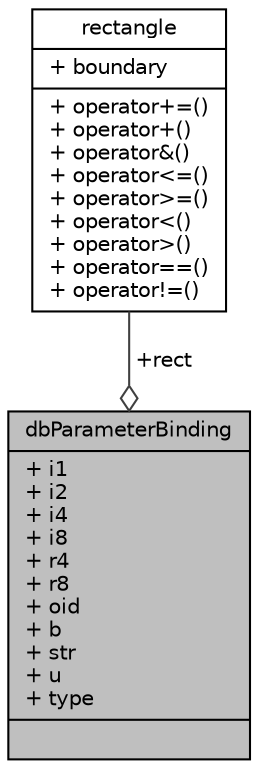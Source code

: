 digraph "dbParameterBinding"
{
 // INTERACTIVE_SVG=YES
 // LATEX_PDF_SIZE
  edge [fontname="Helvetica",fontsize="10",labelfontname="Helvetica",labelfontsize="10"];
  node [fontname="Helvetica",fontsize="10",shape=record];
  Node1 [label="{dbParameterBinding\n|+ i1\l+ i2\l+ i4\l+ i8\l+ r4\l+ r8\l+ oid\l+ b\l+ str\l+ u\l+ type\l|}",height=0.2,width=0.4,color="black", fillcolor="grey75", style="filled", fontcolor="black",tooltip=" "];
  Node2 -> Node1 [color="grey25",fontsize="10",style="solid",label=" +rect" ,arrowhead="odiamond",fontname="Helvetica"];
  Node2 [label="{rectangle\n|+ boundary\l|+ operator+=()\l+ operator+()\l+ operator&()\l+ operator\<=()\l+ operator\>=()\l+ operator\<()\l+ operator\>()\l+ operator==()\l+ operator!=()\l}",height=0.2,width=0.4,color="black", fillcolor="white", style="filled",URL="$classrectangle.html",tooltip=" "];
}

